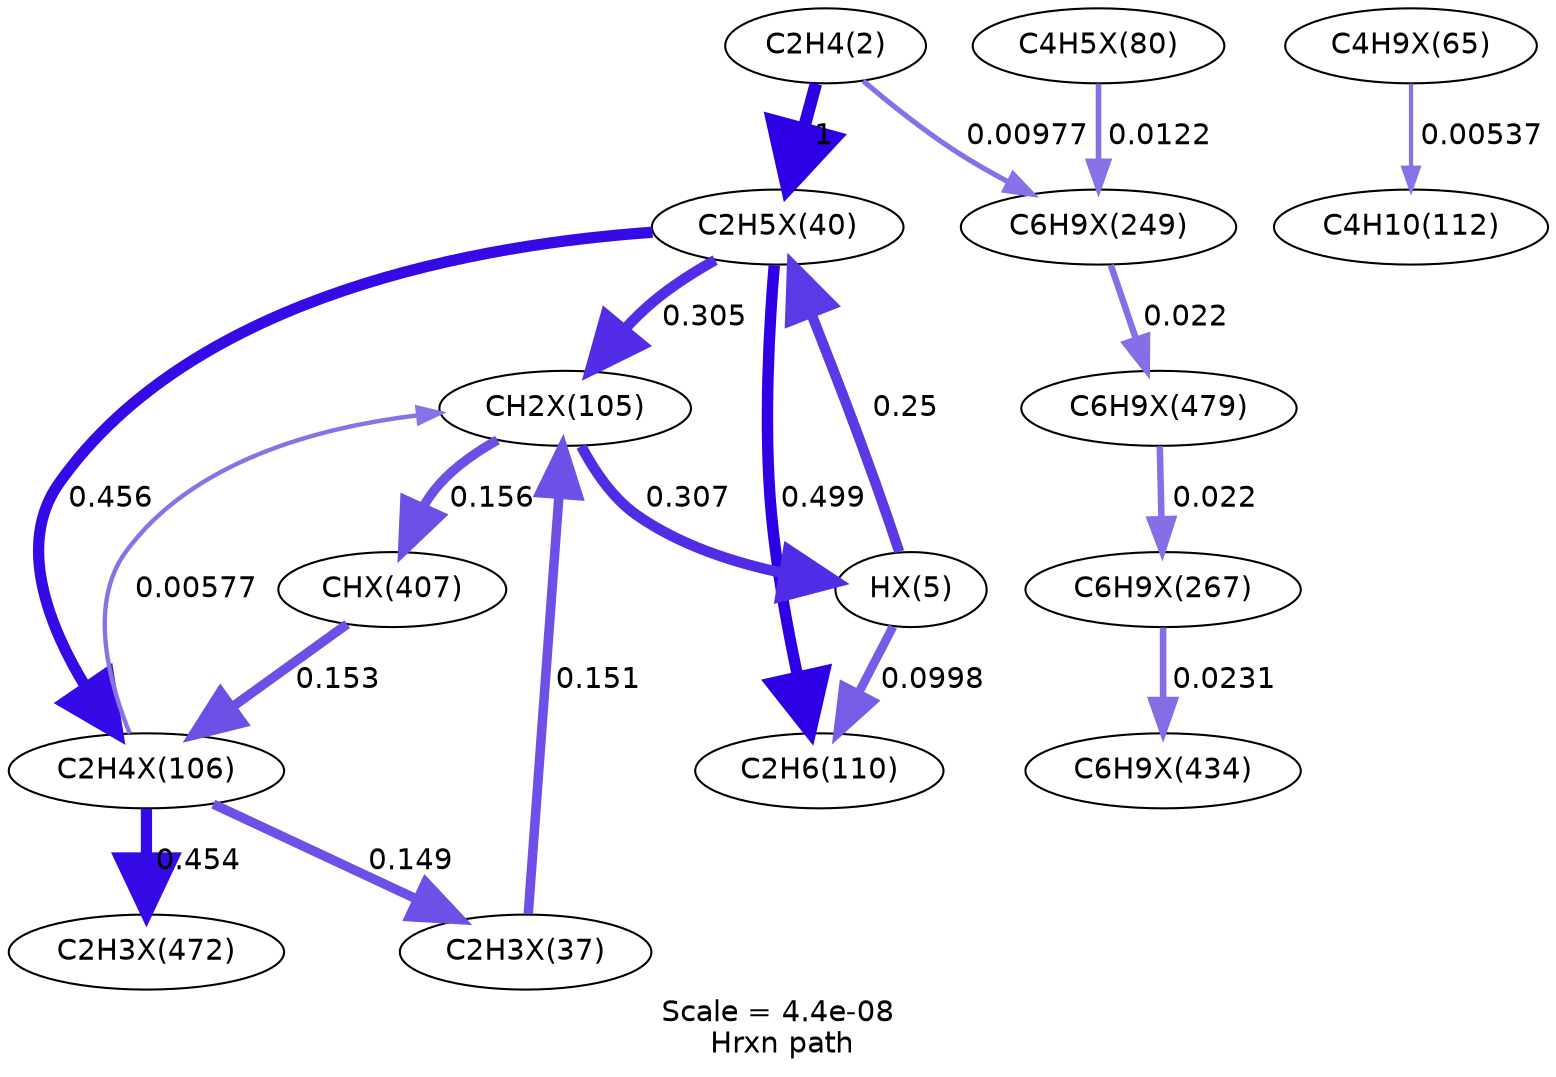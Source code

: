 digraph reaction_paths {
center=1;
s5 -> s18[fontname="Helvetica", style="setlinewidth(6)", arrowsize=3, color="0.7, 1.5, 0.9"
, label=" 1"];
s5 -> s37[fontname="Helvetica", style="setlinewidth(2.51)", arrowsize=1.25, color="0.7, 0.51, 0.9"
, label=" 0.00977"];
s15 -> s18[fontname="Helvetica", style="setlinewidth(4.95)", arrowsize=2.48, color="0.7, 0.75, 0.9"
, label=" 0.25"];
s15 -> s10[fontname="Helvetica", style="setlinewidth(4.26)", arrowsize=2.13, color="0.7, 0.6, 0.9"
, label=" 0.0998"];
s30 -> s15[fontname="Helvetica", style="setlinewidth(5.11)", arrowsize=2.55, color="0.7, 0.807, 0.9"
, label=" 0.307"];
s16 -> s30[fontname="Helvetica", style="setlinewidth(4.57)", arrowsize=2.29, color="0.7, 0.651, 0.9"
, label=" 0.151"];
s31 -> s16[fontname="Helvetica", style="setlinewidth(4.56)", arrowsize=2.28, color="0.7, 0.649, 0.9"
, label=" 0.149"];
s18 -> s10[fontname="Helvetica", style="setlinewidth(5.48)", arrowsize=2.74, color="0.7, 0.999, 0.9"
, label=" 0.499"];
s18 -> s30[fontname="Helvetica", style="setlinewidth(5.1)", arrowsize=2.55, color="0.7, 0.805, 0.9"
, label=" 0.305"];
s18 -> s31[fontname="Helvetica", style="setlinewidth(5.41)", arrowsize=2.7, color="0.7, 0.956, 0.9"
, label=" 0.456"];
s26 -> s37[fontname="Helvetica", style="setlinewidth(2.67)", arrowsize=1.34, color="0.7, 0.512, 0.9"
, label=" 0.0122"];
s30 -> s45[fontname="Helvetica", style="setlinewidth(4.6)", arrowsize=2.3, color="0.7, 0.656, 0.9"
, label=" 0.156"];
s31 -> s30[fontname="Helvetica", style="setlinewidth(2.11)", arrowsize=1.05, color="0.7, 0.506, 0.9"
, label=" 0.00577"];
s45 -> s31[fontname="Helvetica", style="setlinewidth(4.58)", arrowsize=2.29, color="0.7, 0.653, 0.9"
, label=" 0.153"];
s31 -> s54[fontname="Helvetica", style="setlinewidth(5.4)", arrowsize=2.7, color="0.7, 0.954, 0.9"
, label=" 0.454"];
s24 -> s11[fontname="Helvetica", style="setlinewidth(2.05)", arrowsize=1.03, color="0.7, 0.505, 0.9"
, label=" 0.00537"];
s37 -> s55[fontname="Helvetica", style="setlinewidth(3.12)", arrowsize=1.56, color="0.7, 0.522, 0.9"
, label=" 0.022"];
s55 -> s38[fontname="Helvetica", style="setlinewidth(3.12)", arrowsize=1.56, color="0.7, 0.522, 0.9"
, label=" 0.022"];
s38 -> s48[fontname="Helvetica", style="setlinewidth(3.16)", arrowsize=1.58, color="0.7, 0.523, 0.9"
, label=" 0.0231"];
s5 [ fontname="Helvetica", label="C2H4(2)"];
s10 [ fontname="Helvetica", label="C2H6(110)"];
s11 [ fontname="Helvetica", label="C4H10(112)"];
s15 [ fontname="Helvetica", label="HX(5)"];
s16 [ fontname="Helvetica", label="C2H3X(37)"];
s18 [ fontname="Helvetica", label="C2H5X(40)"];
s24 [ fontname="Helvetica", label="C4H9X(65)"];
s26 [ fontname="Helvetica", label="C4H5X(80)"];
s30 [ fontname="Helvetica", label="CH2X(105)"];
s31 [ fontname="Helvetica", label="C2H4X(106)"];
s37 [ fontname="Helvetica", label="C6H9X(249)"];
s38 [ fontname="Helvetica", label="C6H9X(267)"];
s45 [ fontname="Helvetica", label="CHX(407)"];
s48 [ fontname="Helvetica", label="C6H9X(434)"];
s54 [ fontname="Helvetica", label="C2H3X(472)"];
s55 [ fontname="Helvetica", label="C6H9X(479)"];
 label = "Scale = 4.4e-08\l Hrxn path";
 fontname = "Helvetica";
}
